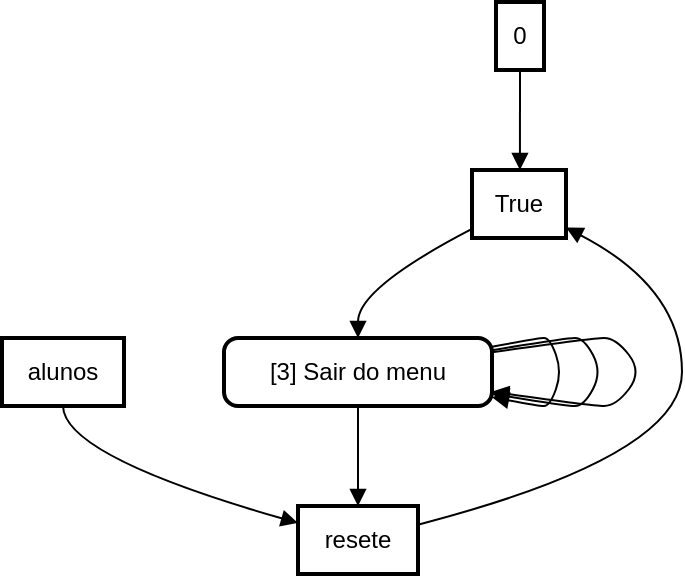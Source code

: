<mxfile version="24.7.6">
  <diagram name="Página-1" id="1k2Eq9K-U64Ay322F-K2">
    <mxGraphModel>
      <root>
        <mxCell id="0" />
        <mxCell id="1" parent="0" />
        <mxCell id="2" value="0" style="whiteSpace=wrap;strokeWidth=2;" vertex="1" parent="1">
          <mxGeometry x="247" width="24" height="34" as="geometry" />
        </mxCell>
        <mxCell id="3" value="alunos" style="whiteSpace=wrap;strokeWidth=2;" vertex="1" parent="1">
          <mxGeometry y="168" width="61" height="34" as="geometry" />
        </mxCell>
        <mxCell id="4" value="resete" style="whiteSpace=wrap;strokeWidth=2;" vertex="1" parent="1">
          <mxGeometry x="148" y="252" width="60" height="34" as="geometry" />
        </mxCell>
        <mxCell id="5" value="True" style="whiteSpace=wrap;strokeWidth=2;" vertex="1" parent="1">
          <mxGeometry x="235" y="84" width="47" height="34" as="geometry" />
        </mxCell>
        <mxCell id="6" value="[3] Sair do menu" style="rounded=1;absoluteArcSize=1;arcSize=14;whiteSpace=wrap;strokeWidth=2;" vertex="1" parent="1">
          <mxGeometry x="111" y="168" width="134" height="34" as="geometry" />
        </mxCell>
        <mxCell id="7" value="" style="curved=1;startArrow=none;endArrow=block;exitX=0.5;exitY=1;entryX=0;entryY=0.25;" edge="1" parent="1" source="3" target="4">
          <mxGeometry relative="1" as="geometry">
            <Array as="points">
              <mxPoint x="31" y="227" />
            </Array>
          </mxGeometry>
        </mxCell>
        <mxCell id="8" value="" style="curved=1;startArrow=none;endArrow=block;exitX=1.01;exitY=0.27;entryX=1.02;entryY=0.86;" edge="1" parent="1" source="4" target="5">
          <mxGeometry relative="1" as="geometry">
            <Array as="points">
              <mxPoint x="340" y="227" />
              <mxPoint x="340" y="143" />
            </Array>
          </mxGeometry>
        </mxCell>
        <mxCell id="9" value="" style="curved=1;startArrow=none;endArrow=block;exitX=0.5;exitY=1;entryX=0.51;entryY=0;" edge="1" parent="1" source="2" target="5">
          <mxGeometry relative="1" as="geometry">
            <Array as="points" />
          </mxGeometry>
        </mxCell>
        <mxCell id="10" value="" style="curved=1;startArrow=none;endArrow=block;exitX=0.01;exitY=0.86;entryX=0.5;entryY=0;" edge="1" parent="1" source="5" target="6">
          <mxGeometry relative="1" as="geometry">
            <Array as="points">
              <mxPoint x="178" y="143" />
            </Array>
          </mxGeometry>
        </mxCell>
        <mxCell id="11" value="" style="curved=1;startArrow=none;endArrow=block;exitX=1;exitY=0.13;entryX=1;entryY=0.87;" edge="1" parent="1" source="6" target="6">
          <mxGeometry relative="1" as="geometry">
            <Array as="points">
              <mxPoint x="268" y="168" />
              <mxPoint x="274" y="168" />
              <mxPoint x="280" y="185" />
              <mxPoint x="274" y="202" />
              <mxPoint x="268" y="202" />
            </Array>
          </mxGeometry>
        </mxCell>
        <mxCell id="12" value="" style="curved=1;startArrow=none;endArrow=block;exitX=1;exitY=0.18;entryX=1;entryY=0.82;" edge="1" parent="1" source="6" target="6">
          <mxGeometry relative="1" as="geometry">
            <Array as="points">
              <mxPoint x="282" y="168" />
              <mxPoint x="291" y="168" />
              <mxPoint x="300" y="185" />
              <mxPoint x="291" y="202" />
              <mxPoint x="282" y="202" />
            </Array>
          </mxGeometry>
        </mxCell>
        <mxCell id="13" value="" style="curved=1;startArrow=none;endArrow=block;exitX=1;exitY=0.21;entryX=1;entryY=0.79;" edge="1" parent="1" source="6" target="6">
          <mxGeometry relative="1" as="geometry">
            <Array as="points">
              <mxPoint x="295" y="168" />
              <mxPoint x="307" y="168" />
              <mxPoint x="320" y="185" />
              <mxPoint x="307" y="202" />
              <mxPoint x="295" y="202" />
            </Array>
          </mxGeometry>
        </mxCell>
        <mxCell id="14" value="" style="curved=1;startArrow=none;endArrow=block;exitX=0.5;exitY=1;entryX=0.5;entryY=0;" edge="1" parent="1" source="6" target="4">
          <mxGeometry relative="1" as="geometry">
            <Array as="points" />
          </mxGeometry>
        </mxCell>
      </root>
    </mxGraphModel>
  </diagram>
</mxfile>
